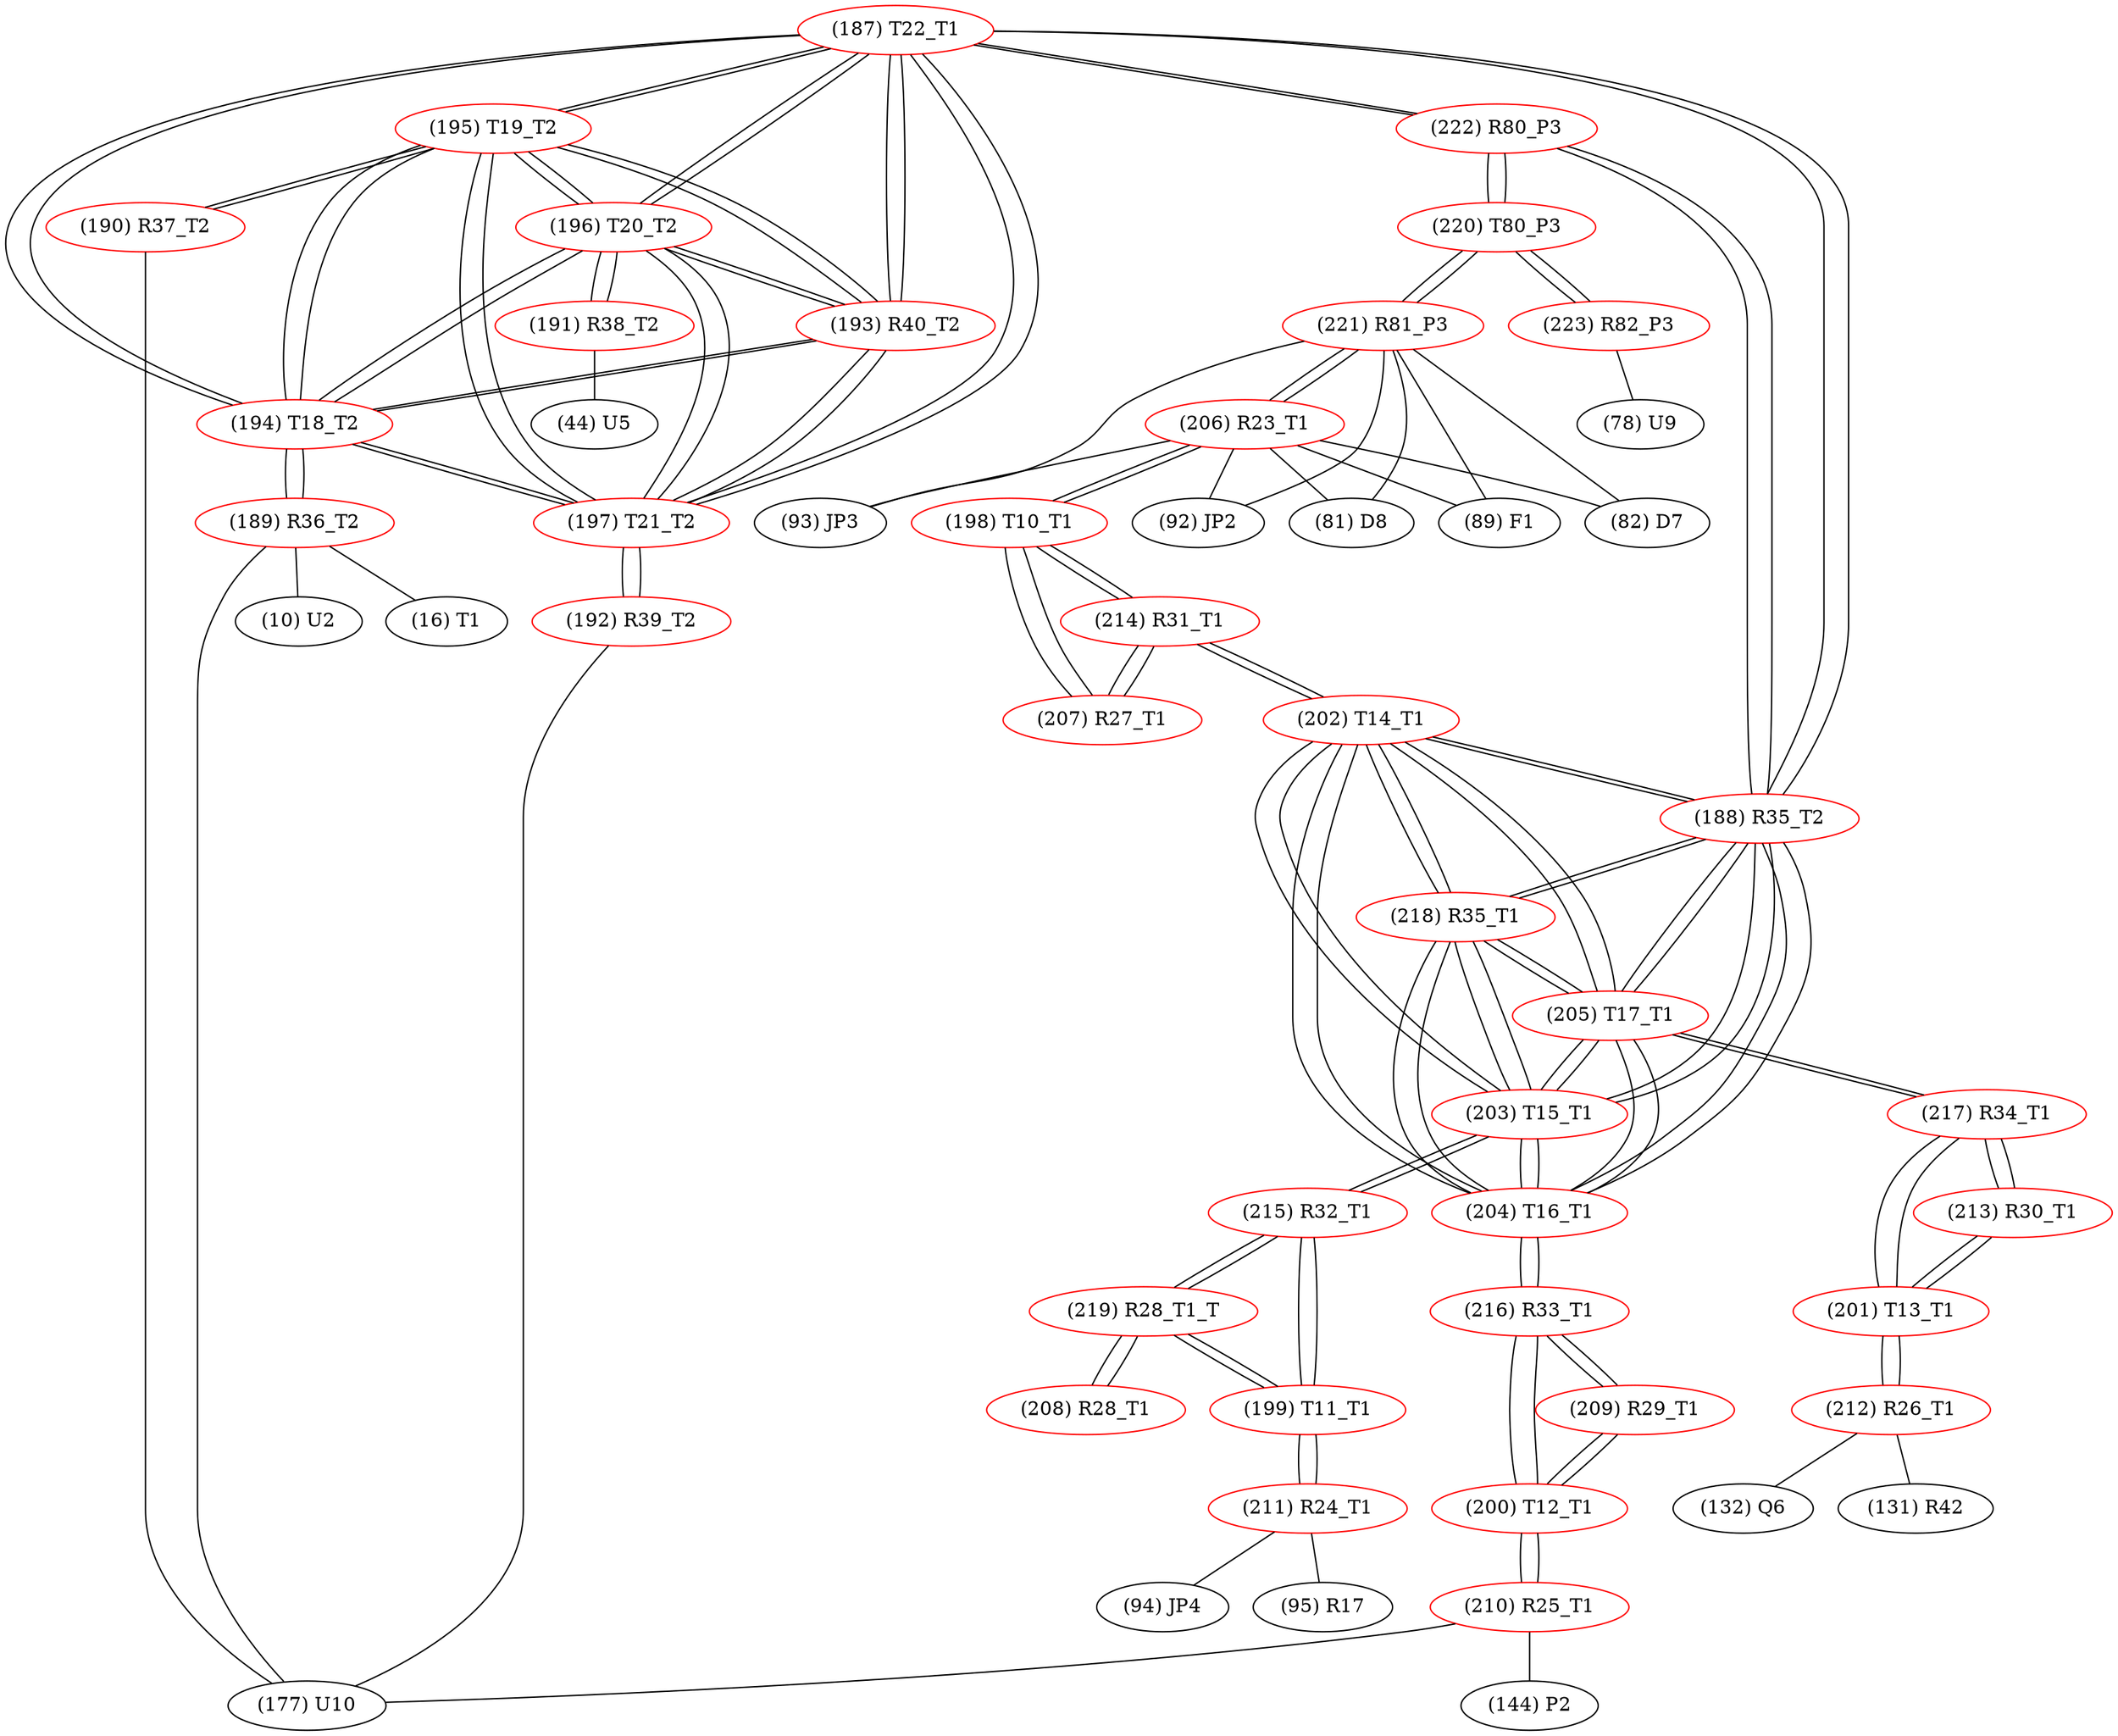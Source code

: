 graph {
	187 [label="(187) T22_T1" color=red]
	195 [label="(195) T19_T2"]
	196 [label="(196) T20_T2"]
	197 [label="(197) T21_T2"]
	194 [label="(194) T18_T2"]
	193 [label="(193) R40_T2"]
	222 [label="(222) R80_P3"]
	188 [label="(188) R35_T2"]
	188 [label="(188) R35_T2" color=red]
	203 [label="(203) T15_T1"]
	204 [label="(204) T16_T1"]
	202 [label="(202) T14_T1"]
	205 [label="(205) T17_T1"]
	218 [label="(218) R35_T1"]
	222 [label="(222) R80_P3"]
	187 [label="(187) T22_T1"]
	189 [label="(189) R36_T2" color=red]
	177 [label="(177) U10"]
	10 [label="(10) U2"]
	16 [label="(16) T1"]
	194 [label="(194) T18_T2"]
	190 [label="(190) R37_T2" color=red]
	177 [label="(177) U10"]
	195 [label="(195) T19_T2"]
	191 [label="(191) R38_T2" color=red]
	44 [label="(44) U5"]
	196 [label="(196) T20_T2"]
	192 [label="(192) R39_T2" color=red]
	177 [label="(177) U10"]
	197 [label="(197) T21_T2"]
	193 [label="(193) R40_T2" color=red]
	195 [label="(195) T19_T2"]
	196 [label="(196) T20_T2"]
	197 [label="(197) T21_T2"]
	187 [label="(187) T22_T1"]
	194 [label="(194) T18_T2"]
	194 [label="(194) T18_T2" color=red]
	195 [label="(195) T19_T2"]
	196 [label="(196) T20_T2"]
	197 [label="(197) T21_T2"]
	187 [label="(187) T22_T1"]
	193 [label="(193) R40_T2"]
	189 [label="(189) R36_T2"]
	195 [label="(195) T19_T2" color=red]
	196 [label="(196) T20_T2"]
	197 [label="(197) T21_T2"]
	187 [label="(187) T22_T1"]
	194 [label="(194) T18_T2"]
	193 [label="(193) R40_T2"]
	190 [label="(190) R37_T2"]
	196 [label="(196) T20_T2" color=red]
	195 [label="(195) T19_T2"]
	197 [label="(197) T21_T2"]
	187 [label="(187) T22_T1"]
	194 [label="(194) T18_T2"]
	193 [label="(193) R40_T2"]
	191 [label="(191) R38_T2"]
	197 [label="(197) T21_T2" color=red]
	195 [label="(195) T19_T2"]
	196 [label="(196) T20_T2"]
	187 [label="(187) T22_T1"]
	194 [label="(194) T18_T2"]
	193 [label="(193) R40_T2"]
	192 [label="(192) R39_T2"]
	198 [label="(198) T10_T1" color=red]
	206 [label="(206) R23_T1"]
	207 [label="(207) R27_T1"]
	214 [label="(214) R31_T1"]
	199 [label="(199) T11_T1" color=red]
	211 [label="(211) R24_T1"]
	215 [label="(215) R32_T1"]
	219 [label="(219) R28_T1_T"]
	200 [label="(200) T12_T1" color=red]
	216 [label="(216) R33_T1"]
	209 [label="(209) R29_T1"]
	210 [label="(210) R25_T1"]
	201 [label="(201) T13_T1" color=red]
	213 [label="(213) R30_T1"]
	217 [label="(217) R34_T1"]
	212 [label="(212) R26_T1"]
	202 [label="(202) T14_T1" color=red]
	203 [label="(203) T15_T1"]
	204 [label="(204) T16_T1"]
	205 [label="(205) T17_T1"]
	188 [label="(188) R35_T2"]
	218 [label="(218) R35_T1"]
	214 [label="(214) R31_T1"]
	203 [label="(203) T15_T1" color=red]
	204 [label="(204) T16_T1"]
	202 [label="(202) T14_T1"]
	205 [label="(205) T17_T1"]
	188 [label="(188) R35_T2"]
	218 [label="(218) R35_T1"]
	215 [label="(215) R32_T1"]
	204 [label="(204) T16_T1" color=red]
	203 [label="(203) T15_T1"]
	202 [label="(202) T14_T1"]
	205 [label="(205) T17_T1"]
	188 [label="(188) R35_T2"]
	218 [label="(218) R35_T1"]
	216 [label="(216) R33_T1"]
	205 [label="(205) T17_T1" color=red]
	203 [label="(203) T15_T1"]
	204 [label="(204) T16_T1"]
	202 [label="(202) T14_T1"]
	188 [label="(188) R35_T2"]
	218 [label="(218) R35_T1"]
	217 [label="(217) R34_T1"]
	206 [label="(206) R23_T1" color=red]
	221 [label="(221) R81_P3"]
	89 [label="(89) F1"]
	82 [label="(82) D7"]
	93 [label="(93) JP3"]
	92 [label="(92) JP2"]
	81 [label="(81) D8"]
	198 [label="(198) T10_T1"]
	207 [label="(207) R27_T1" color=red]
	198 [label="(198) T10_T1"]
	214 [label="(214) R31_T1"]
	208 [label="(208) R28_T1" color=red]
	219 [label="(219) R28_T1_T"]
	209 [label="(209) R29_T1" color=red]
	216 [label="(216) R33_T1"]
	200 [label="(200) T12_T1"]
	210 [label="(210) R25_T1" color=red]
	177 [label="(177) U10"]
	144 [label="(144) P2"]
	200 [label="(200) T12_T1"]
	211 [label="(211) R24_T1" color=red]
	95 [label="(95) R17"]
	94 [label="(94) JP4"]
	199 [label="(199) T11_T1"]
	212 [label="(212) R26_T1" color=red]
	132 [label="(132) Q6"]
	131 [label="(131) R42"]
	201 [label="(201) T13_T1"]
	213 [label="(213) R30_T1" color=red]
	217 [label="(217) R34_T1"]
	201 [label="(201) T13_T1"]
	214 [label="(214) R31_T1" color=red]
	207 [label="(207) R27_T1"]
	198 [label="(198) T10_T1"]
	202 [label="(202) T14_T1"]
	215 [label="(215) R32_T1" color=red]
	203 [label="(203) T15_T1"]
	199 [label="(199) T11_T1"]
	219 [label="(219) R28_T1_T"]
	216 [label="(216) R33_T1" color=red]
	204 [label="(204) T16_T1"]
	200 [label="(200) T12_T1"]
	209 [label="(209) R29_T1"]
	217 [label="(217) R34_T1" color=red]
	205 [label="(205) T17_T1"]
	213 [label="(213) R30_T1"]
	201 [label="(201) T13_T1"]
	218 [label="(218) R35_T1" color=red]
	203 [label="(203) T15_T1"]
	204 [label="(204) T16_T1"]
	202 [label="(202) T14_T1"]
	205 [label="(205) T17_T1"]
	188 [label="(188) R35_T2"]
	219 [label="(219) R28_T1_T" color=red]
	215 [label="(215) R32_T1"]
	199 [label="(199) T11_T1"]
	208 [label="(208) R28_T1"]
	220 [label="(220) T80_P3" color=red]
	221 [label="(221) R81_P3"]
	223 [label="(223) R82_P3"]
	222 [label="(222) R80_P3"]
	221 [label="(221) R81_P3" color=red]
	89 [label="(89) F1"]
	82 [label="(82) D7"]
	93 [label="(93) JP3"]
	92 [label="(92) JP2"]
	81 [label="(81) D8"]
	206 [label="(206) R23_T1"]
	220 [label="(220) T80_P3"]
	222 [label="(222) R80_P3" color=red]
	187 [label="(187) T22_T1"]
	188 [label="(188) R35_T2"]
	220 [label="(220) T80_P3"]
	223 [label="(223) R82_P3" color=red]
	78 [label="(78) U9"]
	220 [label="(220) T80_P3"]
	187 -- 195
	187 -- 196
	187 -- 197
	187 -- 194
	187 -- 193
	187 -- 222
	187 -- 188
	188 -- 203
	188 -- 204
	188 -- 202
	188 -- 205
	188 -- 218
	188 -- 222
	188 -- 187
	189 -- 177
	189 -- 10
	189 -- 16
	189 -- 194
	190 -- 177
	190 -- 195
	191 -- 44
	191 -- 196
	192 -- 177
	192 -- 197
	193 -- 195
	193 -- 196
	193 -- 197
	193 -- 187
	193 -- 194
	194 -- 195
	194 -- 196
	194 -- 197
	194 -- 187
	194 -- 193
	194 -- 189
	195 -- 196
	195 -- 197
	195 -- 187
	195 -- 194
	195 -- 193
	195 -- 190
	196 -- 195
	196 -- 197
	196 -- 187
	196 -- 194
	196 -- 193
	196 -- 191
	197 -- 195
	197 -- 196
	197 -- 187
	197 -- 194
	197 -- 193
	197 -- 192
	198 -- 206
	198 -- 207
	198 -- 214
	199 -- 211
	199 -- 215
	199 -- 219
	200 -- 216
	200 -- 209
	200 -- 210
	201 -- 213
	201 -- 217
	201 -- 212
	202 -- 203
	202 -- 204
	202 -- 205
	202 -- 188
	202 -- 218
	202 -- 214
	203 -- 204
	203 -- 202
	203 -- 205
	203 -- 188
	203 -- 218
	203 -- 215
	204 -- 203
	204 -- 202
	204 -- 205
	204 -- 188
	204 -- 218
	204 -- 216
	205 -- 203
	205 -- 204
	205 -- 202
	205 -- 188
	205 -- 218
	205 -- 217
	206 -- 221
	206 -- 89
	206 -- 82
	206 -- 93
	206 -- 92
	206 -- 81
	206 -- 198
	207 -- 198
	207 -- 214
	208 -- 219
	209 -- 216
	209 -- 200
	210 -- 177
	210 -- 144
	210 -- 200
	211 -- 95
	211 -- 94
	211 -- 199
	212 -- 132
	212 -- 131
	212 -- 201
	213 -- 217
	213 -- 201
	214 -- 207
	214 -- 198
	214 -- 202
	215 -- 203
	215 -- 199
	215 -- 219
	216 -- 204
	216 -- 200
	216 -- 209
	217 -- 205
	217 -- 213
	217 -- 201
	218 -- 203
	218 -- 204
	218 -- 202
	218 -- 205
	218 -- 188
	219 -- 215
	219 -- 199
	219 -- 208
	220 -- 221
	220 -- 223
	220 -- 222
	221 -- 89
	221 -- 82
	221 -- 93
	221 -- 92
	221 -- 81
	221 -- 206
	221 -- 220
	222 -- 187
	222 -- 188
	222 -- 220
	223 -- 78
	223 -- 220
}